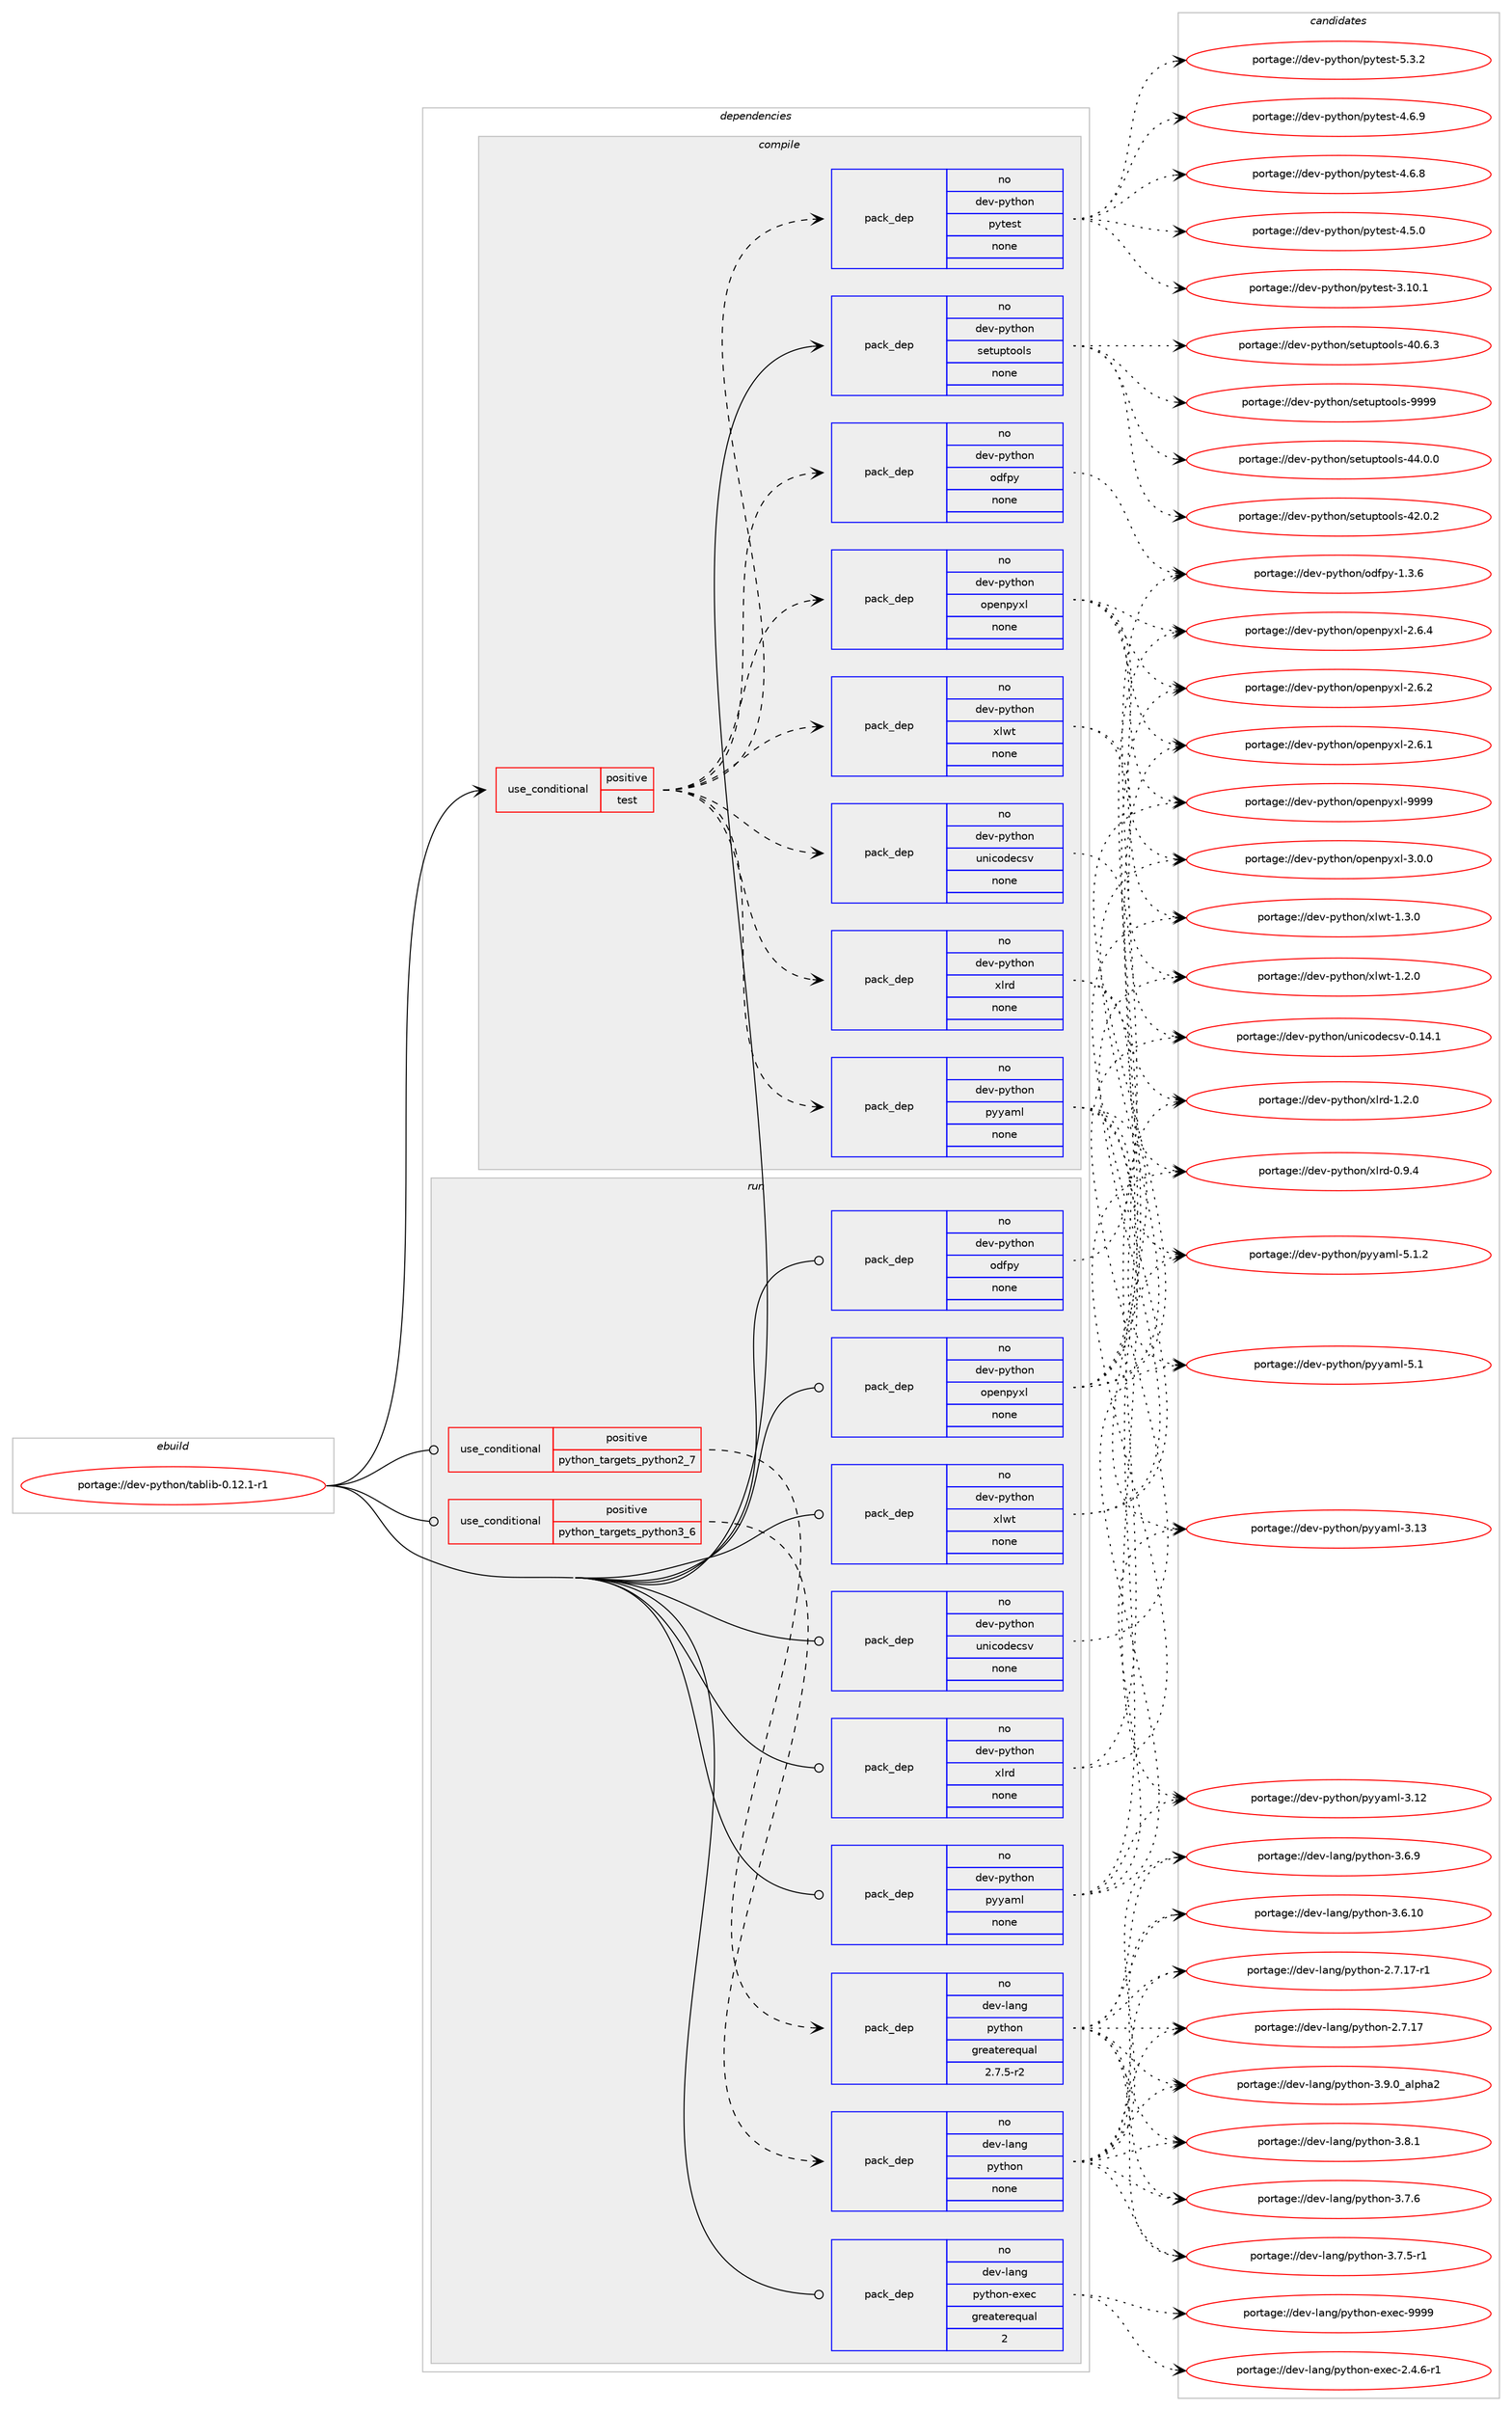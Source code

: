 digraph prolog {

# *************
# Graph options
# *************

newrank=true;
concentrate=true;
compound=true;
graph [rankdir=LR,fontname=Helvetica,fontsize=10,ranksep=1.5];#, ranksep=2.5, nodesep=0.2];
edge  [arrowhead=vee];
node  [fontname=Helvetica,fontsize=10];

# **********
# The ebuild
# **********

subgraph cluster_leftcol {
color=gray;
label=<<i>ebuild</i>>;
id [label="portage://dev-python/tablib-0.12.1-r1", color=red, width=4, href="../dev-python/tablib-0.12.1-r1.svg"];
}

# ****************
# The dependencies
# ****************

subgraph cluster_midcol {
color=gray;
label=<<i>dependencies</i>>;
subgraph cluster_compile {
fillcolor="#eeeeee";
style=filled;
label=<<i>compile</i>>;
subgraph cond104990 {
dependency422700 [label=<<TABLE BORDER="0" CELLBORDER="1" CELLSPACING="0" CELLPADDING="4"><TR><TD ROWSPAN="3" CELLPADDING="10">use_conditional</TD></TR><TR><TD>positive</TD></TR><TR><TD>test</TD></TR></TABLE>>, shape=none, color=red];
subgraph pack312813 {
dependency422701 [label=<<TABLE BORDER="0" CELLBORDER="1" CELLSPACING="0" CELLPADDING="4" WIDTH="220"><TR><TD ROWSPAN="6" CELLPADDING="30">pack_dep</TD></TR><TR><TD WIDTH="110">no</TD></TR><TR><TD>dev-python</TD></TR><TR><TD>odfpy</TD></TR><TR><TD>none</TD></TR><TR><TD></TD></TR></TABLE>>, shape=none, color=blue];
}
dependency422700:e -> dependency422701:w [weight=20,style="dashed",arrowhead="vee"];
subgraph pack312814 {
dependency422702 [label=<<TABLE BORDER="0" CELLBORDER="1" CELLSPACING="0" CELLPADDING="4" WIDTH="220"><TR><TD ROWSPAN="6" CELLPADDING="30">pack_dep</TD></TR><TR><TD WIDTH="110">no</TD></TR><TR><TD>dev-python</TD></TR><TR><TD>openpyxl</TD></TR><TR><TD>none</TD></TR><TR><TD></TD></TR></TABLE>>, shape=none, color=blue];
}
dependency422700:e -> dependency422702:w [weight=20,style="dashed",arrowhead="vee"];
subgraph pack312815 {
dependency422703 [label=<<TABLE BORDER="0" CELLBORDER="1" CELLSPACING="0" CELLPADDING="4" WIDTH="220"><TR><TD ROWSPAN="6" CELLPADDING="30">pack_dep</TD></TR><TR><TD WIDTH="110">no</TD></TR><TR><TD>dev-python</TD></TR><TR><TD>pyyaml</TD></TR><TR><TD>none</TD></TR><TR><TD></TD></TR></TABLE>>, shape=none, color=blue];
}
dependency422700:e -> dependency422703:w [weight=20,style="dashed",arrowhead="vee"];
subgraph pack312816 {
dependency422704 [label=<<TABLE BORDER="0" CELLBORDER="1" CELLSPACING="0" CELLPADDING="4" WIDTH="220"><TR><TD ROWSPAN="6" CELLPADDING="30">pack_dep</TD></TR><TR><TD WIDTH="110">no</TD></TR><TR><TD>dev-python</TD></TR><TR><TD>unicodecsv</TD></TR><TR><TD>none</TD></TR><TR><TD></TD></TR></TABLE>>, shape=none, color=blue];
}
dependency422700:e -> dependency422704:w [weight=20,style="dashed",arrowhead="vee"];
subgraph pack312817 {
dependency422705 [label=<<TABLE BORDER="0" CELLBORDER="1" CELLSPACING="0" CELLPADDING="4" WIDTH="220"><TR><TD ROWSPAN="6" CELLPADDING="30">pack_dep</TD></TR><TR><TD WIDTH="110">no</TD></TR><TR><TD>dev-python</TD></TR><TR><TD>xlrd</TD></TR><TR><TD>none</TD></TR><TR><TD></TD></TR></TABLE>>, shape=none, color=blue];
}
dependency422700:e -> dependency422705:w [weight=20,style="dashed",arrowhead="vee"];
subgraph pack312818 {
dependency422706 [label=<<TABLE BORDER="0" CELLBORDER="1" CELLSPACING="0" CELLPADDING="4" WIDTH="220"><TR><TD ROWSPAN="6" CELLPADDING="30">pack_dep</TD></TR><TR><TD WIDTH="110">no</TD></TR><TR><TD>dev-python</TD></TR><TR><TD>xlwt</TD></TR><TR><TD>none</TD></TR><TR><TD></TD></TR></TABLE>>, shape=none, color=blue];
}
dependency422700:e -> dependency422706:w [weight=20,style="dashed",arrowhead="vee"];
subgraph pack312819 {
dependency422707 [label=<<TABLE BORDER="0" CELLBORDER="1" CELLSPACING="0" CELLPADDING="4" WIDTH="220"><TR><TD ROWSPAN="6" CELLPADDING="30">pack_dep</TD></TR><TR><TD WIDTH="110">no</TD></TR><TR><TD>dev-python</TD></TR><TR><TD>pytest</TD></TR><TR><TD>none</TD></TR><TR><TD></TD></TR></TABLE>>, shape=none, color=blue];
}
dependency422700:e -> dependency422707:w [weight=20,style="dashed",arrowhead="vee"];
}
id:e -> dependency422700:w [weight=20,style="solid",arrowhead="vee"];
subgraph pack312820 {
dependency422708 [label=<<TABLE BORDER="0" CELLBORDER="1" CELLSPACING="0" CELLPADDING="4" WIDTH="220"><TR><TD ROWSPAN="6" CELLPADDING="30">pack_dep</TD></TR><TR><TD WIDTH="110">no</TD></TR><TR><TD>dev-python</TD></TR><TR><TD>setuptools</TD></TR><TR><TD>none</TD></TR><TR><TD></TD></TR></TABLE>>, shape=none, color=blue];
}
id:e -> dependency422708:w [weight=20,style="solid",arrowhead="vee"];
}
subgraph cluster_compileandrun {
fillcolor="#eeeeee";
style=filled;
label=<<i>compile and run</i>>;
}
subgraph cluster_run {
fillcolor="#eeeeee";
style=filled;
label=<<i>run</i>>;
subgraph cond104991 {
dependency422709 [label=<<TABLE BORDER="0" CELLBORDER="1" CELLSPACING="0" CELLPADDING="4"><TR><TD ROWSPAN="3" CELLPADDING="10">use_conditional</TD></TR><TR><TD>positive</TD></TR><TR><TD>python_targets_python2_7</TD></TR></TABLE>>, shape=none, color=red];
subgraph pack312821 {
dependency422710 [label=<<TABLE BORDER="0" CELLBORDER="1" CELLSPACING="0" CELLPADDING="4" WIDTH="220"><TR><TD ROWSPAN="6" CELLPADDING="30">pack_dep</TD></TR><TR><TD WIDTH="110">no</TD></TR><TR><TD>dev-lang</TD></TR><TR><TD>python</TD></TR><TR><TD>greaterequal</TD></TR><TR><TD>2.7.5-r2</TD></TR></TABLE>>, shape=none, color=blue];
}
dependency422709:e -> dependency422710:w [weight=20,style="dashed",arrowhead="vee"];
}
id:e -> dependency422709:w [weight=20,style="solid",arrowhead="odot"];
subgraph cond104992 {
dependency422711 [label=<<TABLE BORDER="0" CELLBORDER="1" CELLSPACING="0" CELLPADDING="4"><TR><TD ROWSPAN="3" CELLPADDING="10">use_conditional</TD></TR><TR><TD>positive</TD></TR><TR><TD>python_targets_python3_6</TD></TR></TABLE>>, shape=none, color=red];
subgraph pack312822 {
dependency422712 [label=<<TABLE BORDER="0" CELLBORDER="1" CELLSPACING="0" CELLPADDING="4" WIDTH="220"><TR><TD ROWSPAN="6" CELLPADDING="30">pack_dep</TD></TR><TR><TD WIDTH="110">no</TD></TR><TR><TD>dev-lang</TD></TR><TR><TD>python</TD></TR><TR><TD>none</TD></TR><TR><TD></TD></TR></TABLE>>, shape=none, color=blue];
}
dependency422711:e -> dependency422712:w [weight=20,style="dashed",arrowhead="vee"];
}
id:e -> dependency422711:w [weight=20,style="solid",arrowhead="odot"];
subgraph pack312823 {
dependency422713 [label=<<TABLE BORDER="0" CELLBORDER="1" CELLSPACING="0" CELLPADDING="4" WIDTH="220"><TR><TD ROWSPAN="6" CELLPADDING="30">pack_dep</TD></TR><TR><TD WIDTH="110">no</TD></TR><TR><TD>dev-lang</TD></TR><TR><TD>python-exec</TD></TR><TR><TD>greaterequal</TD></TR><TR><TD>2</TD></TR></TABLE>>, shape=none, color=blue];
}
id:e -> dependency422713:w [weight=20,style="solid",arrowhead="odot"];
subgraph pack312824 {
dependency422714 [label=<<TABLE BORDER="0" CELLBORDER="1" CELLSPACING="0" CELLPADDING="4" WIDTH="220"><TR><TD ROWSPAN="6" CELLPADDING="30">pack_dep</TD></TR><TR><TD WIDTH="110">no</TD></TR><TR><TD>dev-python</TD></TR><TR><TD>odfpy</TD></TR><TR><TD>none</TD></TR><TR><TD></TD></TR></TABLE>>, shape=none, color=blue];
}
id:e -> dependency422714:w [weight=20,style="solid",arrowhead="odot"];
subgraph pack312825 {
dependency422715 [label=<<TABLE BORDER="0" CELLBORDER="1" CELLSPACING="0" CELLPADDING="4" WIDTH="220"><TR><TD ROWSPAN="6" CELLPADDING="30">pack_dep</TD></TR><TR><TD WIDTH="110">no</TD></TR><TR><TD>dev-python</TD></TR><TR><TD>openpyxl</TD></TR><TR><TD>none</TD></TR><TR><TD></TD></TR></TABLE>>, shape=none, color=blue];
}
id:e -> dependency422715:w [weight=20,style="solid",arrowhead="odot"];
subgraph pack312826 {
dependency422716 [label=<<TABLE BORDER="0" CELLBORDER="1" CELLSPACING="0" CELLPADDING="4" WIDTH="220"><TR><TD ROWSPAN="6" CELLPADDING="30">pack_dep</TD></TR><TR><TD WIDTH="110">no</TD></TR><TR><TD>dev-python</TD></TR><TR><TD>pyyaml</TD></TR><TR><TD>none</TD></TR><TR><TD></TD></TR></TABLE>>, shape=none, color=blue];
}
id:e -> dependency422716:w [weight=20,style="solid",arrowhead="odot"];
subgraph pack312827 {
dependency422717 [label=<<TABLE BORDER="0" CELLBORDER="1" CELLSPACING="0" CELLPADDING="4" WIDTH="220"><TR><TD ROWSPAN="6" CELLPADDING="30">pack_dep</TD></TR><TR><TD WIDTH="110">no</TD></TR><TR><TD>dev-python</TD></TR><TR><TD>unicodecsv</TD></TR><TR><TD>none</TD></TR><TR><TD></TD></TR></TABLE>>, shape=none, color=blue];
}
id:e -> dependency422717:w [weight=20,style="solid",arrowhead="odot"];
subgraph pack312828 {
dependency422718 [label=<<TABLE BORDER="0" CELLBORDER="1" CELLSPACING="0" CELLPADDING="4" WIDTH="220"><TR><TD ROWSPAN="6" CELLPADDING="30">pack_dep</TD></TR><TR><TD WIDTH="110">no</TD></TR><TR><TD>dev-python</TD></TR><TR><TD>xlrd</TD></TR><TR><TD>none</TD></TR><TR><TD></TD></TR></TABLE>>, shape=none, color=blue];
}
id:e -> dependency422718:w [weight=20,style="solid",arrowhead="odot"];
subgraph pack312829 {
dependency422719 [label=<<TABLE BORDER="0" CELLBORDER="1" CELLSPACING="0" CELLPADDING="4" WIDTH="220"><TR><TD ROWSPAN="6" CELLPADDING="30">pack_dep</TD></TR><TR><TD WIDTH="110">no</TD></TR><TR><TD>dev-python</TD></TR><TR><TD>xlwt</TD></TR><TR><TD>none</TD></TR><TR><TD></TD></TR></TABLE>>, shape=none, color=blue];
}
id:e -> dependency422719:w [weight=20,style="solid",arrowhead="odot"];
}
}

# **************
# The candidates
# **************

subgraph cluster_choices {
rank=same;
color=gray;
label=<<i>candidates</i>>;

subgraph choice312813 {
color=black;
nodesep=1;
choice1001011184511212111610411111047111100102112121454946514654 [label="portage://dev-python/odfpy-1.3.6", color=red, width=4,href="../dev-python/odfpy-1.3.6.svg"];
dependency422701:e -> choice1001011184511212111610411111047111100102112121454946514654:w [style=dotted,weight="100"];
}
subgraph choice312814 {
color=black;
nodesep=1;
choice10010111845112121116104111110471111121011101121211201084557575757 [label="portage://dev-python/openpyxl-9999", color=red, width=4,href="../dev-python/openpyxl-9999.svg"];
choice1001011184511212111610411111047111112101110112121120108455146484648 [label="portage://dev-python/openpyxl-3.0.0", color=red, width=4,href="../dev-python/openpyxl-3.0.0.svg"];
choice1001011184511212111610411111047111112101110112121120108455046544652 [label="portage://dev-python/openpyxl-2.6.4", color=red, width=4,href="../dev-python/openpyxl-2.6.4.svg"];
choice1001011184511212111610411111047111112101110112121120108455046544650 [label="portage://dev-python/openpyxl-2.6.2", color=red, width=4,href="../dev-python/openpyxl-2.6.2.svg"];
choice1001011184511212111610411111047111112101110112121120108455046544649 [label="portage://dev-python/openpyxl-2.6.1", color=red, width=4,href="../dev-python/openpyxl-2.6.1.svg"];
dependency422702:e -> choice10010111845112121116104111110471111121011101121211201084557575757:w [style=dotted,weight="100"];
dependency422702:e -> choice1001011184511212111610411111047111112101110112121120108455146484648:w [style=dotted,weight="100"];
dependency422702:e -> choice1001011184511212111610411111047111112101110112121120108455046544652:w [style=dotted,weight="100"];
dependency422702:e -> choice1001011184511212111610411111047111112101110112121120108455046544650:w [style=dotted,weight="100"];
dependency422702:e -> choice1001011184511212111610411111047111112101110112121120108455046544649:w [style=dotted,weight="100"];
}
subgraph choice312815 {
color=black;
nodesep=1;
choice100101118451121211161041111104711212112197109108455346494650 [label="portage://dev-python/pyyaml-5.1.2", color=red, width=4,href="../dev-python/pyyaml-5.1.2.svg"];
choice10010111845112121116104111110471121211219710910845534649 [label="portage://dev-python/pyyaml-5.1", color=red, width=4,href="../dev-python/pyyaml-5.1.svg"];
choice1001011184511212111610411111047112121121971091084551464951 [label="portage://dev-python/pyyaml-3.13", color=red, width=4,href="../dev-python/pyyaml-3.13.svg"];
choice1001011184511212111610411111047112121121971091084551464950 [label="portage://dev-python/pyyaml-3.12", color=red, width=4,href="../dev-python/pyyaml-3.12.svg"];
dependency422703:e -> choice100101118451121211161041111104711212112197109108455346494650:w [style=dotted,weight="100"];
dependency422703:e -> choice10010111845112121116104111110471121211219710910845534649:w [style=dotted,weight="100"];
dependency422703:e -> choice1001011184511212111610411111047112121121971091084551464951:w [style=dotted,weight="100"];
dependency422703:e -> choice1001011184511212111610411111047112121121971091084551464950:w [style=dotted,weight="100"];
}
subgraph choice312816 {
color=black;
nodesep=1;
choice1001011184511212111610411111047117110105991111001019911511845484649524649 [label="portage://dev-python/unicodecsv-0.14.1", color=red, width=4,href="../dev-python/unicodecsv-0.14.1.svg"];
dependency422704:e -> choice1001011184511212111610411111047117110105991111001019911511845484649524649:w [style=dotted,weight="100"];
}
subgraph choice312817 {
color=black;
nodesep=1;
choice1001011184511212111610411111047120108114100454946504648 [label="portage://dev-python/xlrd-1.2.0", color=red, width=4,href="../dev-python/xlrd-1.2.0.svg"];
choice1001011184511212111610411111047120108114100454846574652 [label="portage://dev-python/xlrd-0.9.4", color=red, width=4,href="../dev-python/xlrd-0.9.4.svg"];
dependency422705:e -> choice1001011184511212111610411111047120108114100454946504648:w [style=dotted,weight="100"];
dependency422705:e -> choice1001011184511212111610411111047120108114100454846574652:w [style=dotted,weight="100"];
}
subgraph choice312818 {
color=black;
nodesep=1;
choice1001011184511212111610411111047120108119116454946514648 [label="portage://dev-python/xlwt-1.3.0", color=red, width=4,href="../dev-python/xlwt-1.3.0.svg"];
choice1001011184511212111610411111047120108119116454946504648 [label="portage://dev-python/xlwt-1.2.0", color=red, width=4,href="../dev-python/xlwt-1.2.0.svg"];
dependency422706:e -> choice1001011184511212111610411111047120108119116454946514648:w [style=dotted,weight="100"];
dependency422706:e -> choice1001011184511212111610411111047120108119116454946504648:w [style=dotted,weight="100"];
}
subgraph choice312819 {
color=black;
nodesep=1;
choice1001011184511212111610411111047112121116101115116455346514650 [label="portage://dev-python/pytest-5.3.2", color=red, width=4,href="../dev-python/pytest-5.3.2.svg"];
choice1001011184511212111610411111047112121116101115116455246544657 [label="portage://dev-python/pytest-4.6.9", color=red, width=4,href="../dev-python/pytest-4.6.9.svg"];
choice1001011184511212111610411111047112121116101115116455246544656 [label="portage://dev-python/pytest-4.6.8", color=red, width=4,href="../dev-python/pytest-4.6.8.svg"];
choice1001011184511212111610411111047112121116101115116455246534648 [label="portage://dev-python/pytest-4.5.0", color=red, width=4,href="../dev-python/pytest-4.5.0.svg"];
choice100101118451121211161041111104711212111610111511645514649484649 [label="portage://dev-python/pytest-3.10.1", color=red, width=4,href="../dev-python/pytest-3.10.1.svg"];
dependency422707:e -> choice1001011184511212111610411111047112121116101115116455346514650:w [style=dotted,weight="100"];
dependency422707:e -> choice1001011184511212111610411111047112121116101115116455246544657:w [style=dotted,weight="100"];
dependency422707:e -> choice1001011184511212111610411111047112121116101115116455246544656:w [style=dotted,weight="100"];
dependency422707:e -> choice1001011184511212111610411111047112121116101115116455246534648:w [style=dotted,weight="100"];
dependency422707:e -> choice100101118451121211161041111104711212111610111511645514649484649:w [style=dotted,weight="100"];
}
subgraph choice312820 {
color=black;
nodesep=1;
choice10010111845112121116104111110471151011161171121161111111081154557575757 [label="portage://dev-python/setuptools-9999", color=red, width=4,href="../dev-python/setuptools-9999.svg"];
choice100101118451121211161041111104711510111611711211611111110811545525246484648 [label="portage://dev-python/setuptools-44.0.0", color=red, width=4,href="../dev-python/setuptools-44.0.0.svg"];
choice100101118451121211161041111104711510111611711211611111110811545525046484650 [label="portage://dev-python/setuptools-42.0.2", color=red, width=4,href="../dev-python/setuptools-42.0.2.svg"];
choice100101118451121211161041111104711510111611711211611111110811545524846544651 [label="portage://dev-python/setuptools-40.6.3", color=red, width=4,href="../dev-python/setuptools-40.6.3.svg"];
dependency422708:e -> choice10010111845112121116104111110471151011161171121161111111081154557575757:w [style=dotted,weight="100"];
dependency422708:e -> choice100101118451121211161041111104711510111611711211611111110811545525246484648:w [style=dotted,weight="100"];
dependency422708:e -> choice100101118451121211161041111104711510111611711211611111110811545525046484650:w [style=dotted,weight="100"];
dependency422708:e -> choice100101118451121211161041111104711510111611711211611111110811545524846544651:w [style=dotted,weight="100"];
}
subgraph choice312821 {
color=black;
nodesep=1;
choice10010111845108971101034711212111610411111045514657464895971081121049750 [label="portage://dev-lang/python-3.9.0_alpha2", color=red, width=4,href="../dev-lang/python-3.9.0_alpha2.svg"];
choice100101118451089711010347112121116104111110455146564649 [label="portage://dev-lang/python-3.8.1", color=red, width=4,href="../dev-lang/python-3.8.1.svg"];
choice100101118451089711010347112121116104111110455146554654 [label="portage://dev-lang/python-3.7.6", color=red, width=4,href="../dev-lang/python-3.7.6.svg"];
choice1001011184510897110103471121211161041111104551465546534511449 [label="portage://dev-lang/python-3.7.5-r1", color=red, width=4,href="../dev-lang/python-3.7.5-r1.svg"];
choice100101118451089711010347112121116104111110455146544657 [label="portage://dev-lang/python-3.6.9", color=red, width=4,href="../dev-lang/python-3.6.9.svg"];
choice10010111845108971101034711212111610411111045514654464948 [label="portage://dev-lang/python-3.6.10", color=red, width=4,href="../dev-lang/python-3.6.10.svg"];
choice100101118451089711010347112121116104111110455046554649554511449 [label="portage://dev-lang/python-2.7.17-r1", color=red, width=4,href="../dev-lang/python-2.7.17-r1.svg"];
choice10010111845108971101034711212111610411111045504655464955 [label="portage://dev-lang/python-2.7.17", color=red, width=4,href="../dev-lang/python-2.7.17.svg"];
dependency422710:e -> choice10010111845108971101034711212111610411111045514657464895971081121049750:w [style=dotted,weight="100"];
dependency422710:e -> choice100101118451089711010347112121116104111110455146564649:w [style=dotted,weight="100"];
dependency422710:e -> choice100101118451089711010347112121116104111110455146554654:w [style=dotted,weight="100"];
dependency422710:e -> choice1001011184510897110103471121211161041111104551465546534511449:w [style=dotted,weight="100"];
dependency422710:e -> choice100101118451089711010347112121116104111110455146544657:w [style=dotted,weight="100"];
dependency422710:e -> choice10010111845108971101034711212111610411111045514654464948:w [style=dotted,weight="100"];
dependency422710:e -> choice100101118451089711010347112121116104111110455046554649554511449:w [style=dotted,weight="100"];
dependency422710:e -> choice10010111845108971101034711212111610411111045504655464955:w [style=dotted,weight="100"];
}
subgraph choice312822 {
color=black;
nodesep=1;
choice10010111845108971101034711212111610411111045514657464895971081121049750 [label="portage://dev-lang/python-3.9.0_alpha2", color=red, width=4,href="../dev-lang/python-3.9.0_alpha2.svg"];
choice100101118451089711010347112121116104111110455146564649 [label="portage://dev-lang/python-3.8.1", color=red, width=4,href="../dev-lang/python-3.8.1.svg"];
choice100101118451089711010347112121116104111110455146554654 [label="portage://dev-lang/python-3.7.6", color=red, width=4,href="../dev-lang/python-3.7.6.svg"];
choice1001011184510897110103471121211161041111104551465546534511449 [label="portage://dev-lang/python-3.7.5-r1", color=red, width=4,href="../dev-lang/python-3.7.5-r1.svg"];
choice100101118451089711010347112121116104111110455146544657 [label="portage://dev-lang/python-3.6.9", color=red, width=4,href="../dev-lang/python-3.6.9.svg"];
choice10010111845108971101034711212111610411111045514654464948 [label="portage://dev-lang/python-3.6.10", color=red, width=4,href="../dev-lang/python-3.6.10.svg"];
choice100101118451089711010347112121116104111110455046554649554511449 [label="portage://dev-lang/python-2.7.17-r1", color=red, width=4,href="../dev-lang/python-2.7.17-r1.svg"];
choice10010111845108971101034711212111610411111045504655464955 [label="portage://dev-lang/python-2.7.17", color=red, width=4,href="../dev-lang/python-2.7.17.svg"];
dependency422712:e -> choice10010111845108971101034711212111610411111045514657464895971081121049750:w [style=dotted,weight="100"];
dependency422712:e -> choice100101118451089711010347112121116104111110455146564649:w [style=dotted,weight="100"];
dependency422712:e -> choice100101118451089711010347112121116104111110455146554654:w [style=dotted,weight="100"];
dependency422712:e -> choice1001011184510897110103471121211161041111104551465546534511449:w [style=dotted,weight="100"];
dependency422712:e -> choice100101118451089711010347112121116104111110455146544657:w [style=dotted,weight="100"];
dependency422712:e -> choice10010111845108971101034711212111610411111045514654464948:w [style=dotted,weight="100"];
dependency422712:e -> choice100101118451089711010347112121116104111110455046554649554511449:w [style=dotted,weight="100"];
dependency422712:e -> choice10010111845108971101034711212111610411111045504655464955:w [style=dotted,weight="100"];
}
subgraph choice312823 {
color=black;
nodesep=1;
choice10010111845108971101034711212111610411111045101120101994557575757 [label="portage://dev-lang/python-exec-9999", color=red, width=4,href="../dev-lang/python-exec-9999.svg"];
choice10010111845108971101034711212111610411111045101120101994550465246544511449 [label="portage://dev-lang/python-exec-2.4.6-r1", color=red, width=4,href="../dev-lang/python-exec-2.4.6-r1.svg"];
dependency422713:e -> choice10010111845108971101034711212111610411111045101120101994557575757:w [style=dotted,weight="100"];
dependency422713:e -> choice10010111845108971101034711212111610411111045101120101994550465246544511449:w [style=dotted,weight="100"];
}
subgraph choice312824 {
color=black;
nodesep=1;
choice1001011184511212111610411111047111100102112121454946514654 [label="portage://dev-python/odfpy-1.3.6", color=red, width=4,href="../dev-python/odfpy-1.3.6.svg"];
dependency422714:e -> choice1001011184511212111610411111047111100102112121454946514654:w [style=dotted,weight="100"];
}
subgraph choice312825 {
color=black;
nodesep=1;
choice10010111845112121116104111110471111121011101121211201084557575757 [label="portage://dev-python/openpyxl-9999", color=red, width=4,href="../dev-python/openpyxl-9999.svg"];
choice1001011184511212111610411111047111112101110112121120108455146484648 [label="portage://dev-python/openpyxl-3.0.0", color=red, width=4,href="../dev-python/openpyxl-3.0.0.svg"];
choice1001011184511212111610411111047111112101110112121120108455046544652 [label="portage://dev-python/openpyxl-2.6.4", color=red, width=4,href="../dev-python/openpyxl-2.6.4.svg"];
choice1001011184511212111610411111047111112101110112121120108455046544650 [label="portage://dev-python/openpyxl-2.6.2", color=red, width=4,href="../dev-python/openpyxl-2.6.2.svg"];
choice1001011184511212111610411111047111112101110112121120108455046544649 [label="portage://dev-python/openpyxl-2.6.1", color=red, width=4,href="../dev-python/openpyxl-2.6.1.svg"];
dependency422715:e -> choice10010111845112121116104111110471111121011101121211201084557575757:w [style=dotted,weight="100"];
dependency422715:e -> choice1001011184511212111610411111047111112101110112121120108455146484648:w [style=dotted,weight="100"];
dependency422715:e -> choice1001011184511212111610411111047111112101110112121120108455046544652:w [style=dotted,weight="100"];
dependency422715:e -> choice1001011184511212111610411111047111112101110112121120108455046544650:w [style=dotted,weight="100"];
dependency422715:e -> choice1001011184511212111610411111047111112101110112121120108455046544649:w [style=dotted,weight="100"];
}
subgraph choice312826 {
color=black;
nodesep=1;
choice100101118451121211161041111104711212112197109108455346494650 [label="portage://dev-python/pyyaml-5.1.2", color=red, width=4,href="../dev-python/pyyaml-5.1.2.svg"];
choice10010111845112121116104111110471121211219710910845534649 [label="portage://dev-python/pyyaml-5.1", color=red, width=4,href="../dev-python/pyyaml-5.1.svg"];
choice1001011184511212111610411111047112121121971091084551464951 [label="portage://dev-python/pyyaml-3.13", color=red, width=4,href="../dev-python/pyyaml-3.13.svg"];
choice1001011184511212111610411111047112121121971091084551464950 [label="portage://dev-python/pyyaml-3.12", color=red, width=4,href="../dev-python/pyyaml-3.12.svg"];
dependency422716:e -> choice100101118451121211161041111104711212112197109108455346494650:w [style=dotted,weight="100"];
dependency422716:e -> choice10010111845112121116104111110471121211219710910845534649:w [style=dotted,weight="100"];
dependency422716:e -> choice1001011184511212111610411111047112121121971091084551464951:w [style=dotted,weight="100"];
dependency422716:e -> choice1001011184511212111610411111047112121121971091084551464950:w [style=dotted,weight="100"];
}
subgraph choice312827 {
color=black;
nodesep=1;
choice1001011184511212111610411111047117110105991111001019911511845484649524649 [label="portage://dev-python/unicodecsv-0.14.1", color=red, width=4,href="../dev-python/unicodecsv-0.14.1.svg"];
dependency422717:e -> choice1001011184511212111610411111047117110105991111001019911511845484649524649:w [style=dotted,weight="100"];
}
subgraph choice312828 {
color=black;
nodesep=1;
choice1001011184511212111610411111047120108114100454946504648 [label="portage://dev-python/xlrd-1.2.0", color=red, width=4,href="../dev-python/xlrd-1.2.0.svg"];
choice1001011184511212111610411111047120108114100454846574652 [label="portage://dev-python/xlrd-0.9.4", color=red, width=4,href="../dev-python/xlrd-0.9.4.svg"];
dependency422718:e -> choice1001011184511212111610411111047120108114100454946504648:w [style=dotted,weight="100"];
dependency422718:e -> choice1001011184511212111610411111047120108114100454846574652:w [style=dotted,weight="100"];
}
subgraph choice312829 {
color=black;
nodesep=1;
choice1001011184511212111610411111047120108119116454946514648 [label="portage://dev-python/xlwt-1.3.0", color=red, width=4,href="../dev-python/xlwt-1.3.0.svg"];
choice1001011184511212111610411111047120108119116454946504648 [label="portage://dev-python/xlwt-1.2.0", color=red, width=4,href="../dev-python/xlwt-1.2.0.svg"];
dependency422719:e -> choice1001011184511212111610411111047120108119116454946514648:w [style=dotted,weight="100"];
dependency422719:e -> choice1001011184511212111610411111047120108119116454946504648:w [style=dotted,weight="100"];
}
}

}
